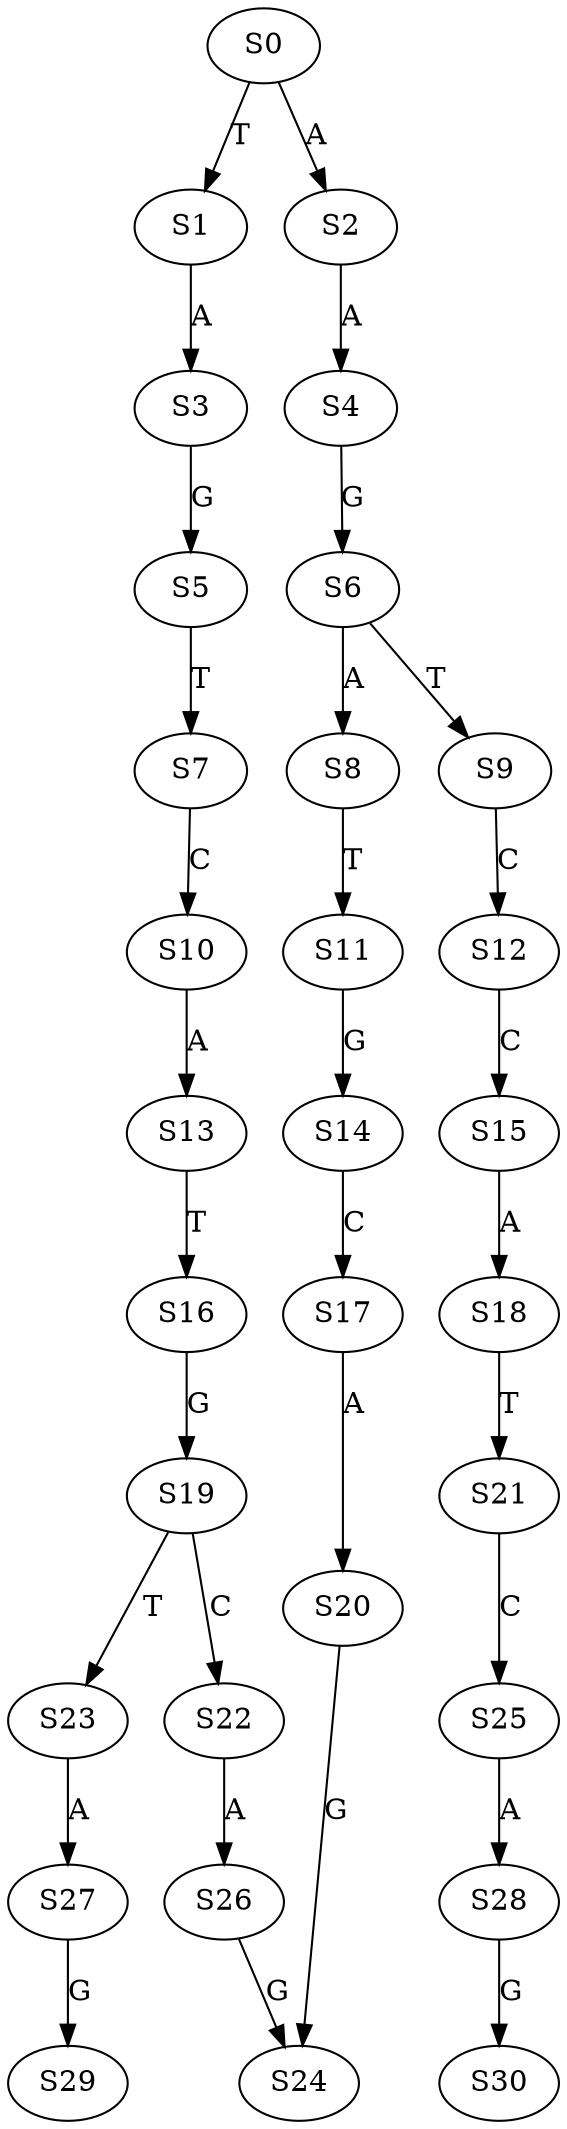 strict digraph  {
	S0 -> S1 [ label = T ];
	S0 -> S2 [ label = A ];
	S1 -> S3 [ label = A ];
	S2 -> S4 [ label = A ];
	S3 -> S5 [ label = G ];
	S4 -> S6 [ label = G ];
	S5 -> S7 [ label = T ];
	S6 -> S8 [ label = A ];
	S6 -> S9 [ label = T ];
	S7 -> S10 [ label = C ];
	S8 -> S11 [ label = T ];
	S9 -> S12 [ label = C ];
	S10 -> S13 [ label = A ];
	S11 -> S14 [ label = G ];
	S12 -> S15 [ label = C ];
	S13 -> S16 [ label = T ];
	S14 -> S17 [ label = C ];
	S15 -> S18 [ label = A ];
	S16 -> S19 [ label = G ];
	S17 -> S20 [ label = A ];
	S18 -> S21 [ label = T ];
	S19 -> S22 [ label = C ];
	S19 -> S23 [ label = T ];
	S20 -> S24 [ label = G ];
	S21 -> S25 [ label = C ];
	S22 -> S26 [ label = A ];
	S23 -> S27 [ label = A ];
	S25 -> S28 [ label = A ];
	S26 -> S24 [ label = G ];
	S27 -> S29 [ label = G ];
	S28 -> S30 [ label = G ];
}
